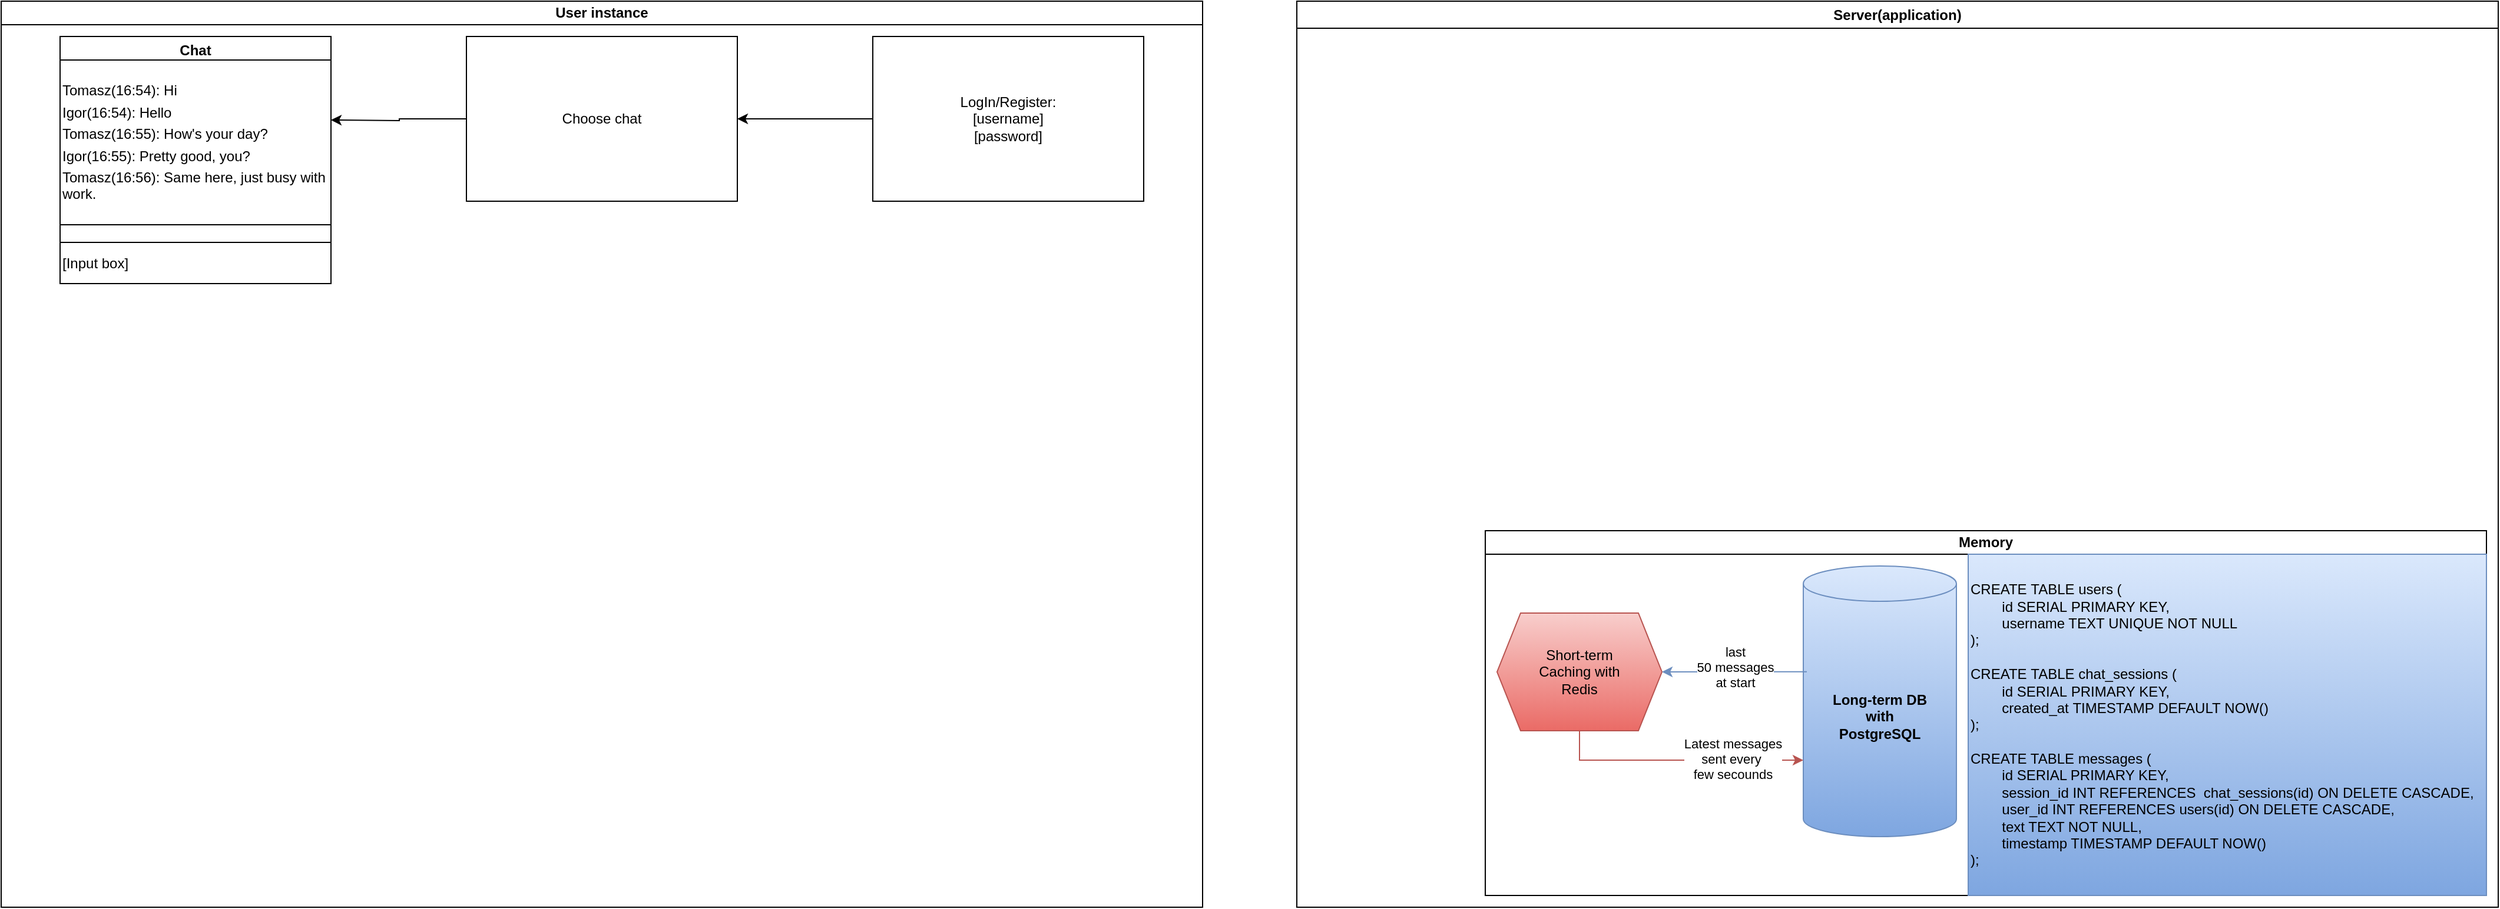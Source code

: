 <mxfile version="24.5.1" type="device">
  <diagram name="Page-1" id="5f0bae14-7c28-e335-631c-24af17079c00">
    <mxGraphModel dx="1434" dy="844" grid="1" gridSize="10" guides="1" tooltips="1" connect="1" arrows="1" fold="1" page="1" pageScale="1" pageWidth="1100" pageHeight="850" background="none" math="0" shadow="0">
      <root>
        <mxCell id="0" />
        <mxCell id="1" parent="0" />
        <mxCell id="hNGjXtIpF4mTHntng4F8-2" value="User instance" style="swimlane;whiteSpace=wrap;html=1;startSize=20;" parent="1" vertex="1">
          <mxGeometry x="40" y="40" width="1020" height="770" as="geometry">
            <mxRectangle x="120" y="80" width="110" height="30" as="alternateBounds" />
          </mxGeometry>
        </mxCell>
        <mxCell id="N1iORH_VBiGZweCO6mFe-8" value="Chat" style="swimlane;whiteSpace=wrap;html=1;" parent="hNGjXtIpF4mTHntng4F8-2" vertex="1">
          <mxGeometry x="50" y="30" width="230" height="210" as="geometry">
            <mxRectangle x="50" y="260" width="70" height="30" as="alternateBounds" />
          </mxGeometry>
        </mxCell>
        <mxCell id="hNGjXtIpF4mTHntng4F8-6" value="&lt;div style=&quot;padding-left: 0px; padding-bottom: 4px;&quot;&gt;&lt;span style=&quot;background-color: initial;&quot;&gt;Tomasz&lt;/span&gt;&lt;span style=&quot;background-color: initial;&quot;&gt;(16:54)&lt;/span&gt;&lt;span style=&quot;background-color: initial;&quot;&gt;: Hi&lt;/span&gt;&lt;br&gt;&lt;/div&gt;&lt;div style=&quot;padding-bottom: 4px;&quot;&gt;Igor&lt;span style=&quot;background-color: initial;&quot;&gt;(16:54)&lt;/span&gt;&lt;span style=&quot;background-color: initial;&quot;&gt;: Hello&lt;/span&gt;&lt;/div&gt;&lt;div&gt;&lt;div style=&quot;padding-bottom: 4px; margin-right: 0px;&quot;&gt;&lt;span style=&quot;background-color: initial;&quot;&gt;Tomasz&lt;/span&gt;&lt;span style=&quot;background-color: initial;&quot;&gt;(16:55)&lt;/span&gt;&lt;span style=&quot;background-color: initial;&quot;&gt;: How&#39;s your day?&lt;/span&gt;&lt;/div&gt;&lt;/div&gt;&lt;div&gt;&lt;div style=&quot;padding-bottom: 4px;&quot;&gt;&lt;span style=&quot;background-color: initial;&quot;&gt;Igor&lt;/span&gt;&lt;span style=&quot;background-color: initial;&quot;&gt;(16:55)&lt;/span&gt;&lt;span style=&quot;background-color: initial;&quot;&gt;: Pretty good, you?&lt;/span&gt;&lt;/div&gt;&lt;/div&gt;&lt;div&gt;&lt;div style=&quot;&quot;&gt;&lt;span style=&quot;background-color: initial;&quot;&gt;Tomasz&lt;/span&gt;&lt;span style=&quot;background-color: initial;&quot;&gt;(16:56)&lt;/span&gt;&lt;span style=&quot;background-color: initial;&quot;&gt;: Same here, just busy with work.&lt;/span&gt;&lt;/div&gt;&lt;/div&gt;" style="whiteSpace=wrap;html=1;align=left;" parent="N1iORH_VBiGZweCO6mFe-8" vertex="1">
          <mxGeometry y="20" width="230" height="140" as="geometry" />
        </mxCell>
        <mxCell id="N1iORH_VBiGZweCO6mFe-9" value="[Input box]" style="whiteSpace=wrap;html=1;align=left;" parent="N1iORH_VBiGZweCO6mFe-8" vertex="1">
          <mxGeometry y="175" width="230" height="35" as="geometry" />
        </mxCell>
        <mxCell id="N1iORH_VBiGZweCO6mFe-1" value="LogIn/Register:&lt;div&gt;[username]&lt;/div&gt;&lt;div&gt;[password]&lt;/div&gt;" style="whiteSpace=wrap;html=1;" parent="hNGjXtIpF4mTHntng4F8-2" vertex="1">
          <mxGeometry x="740" y="30" width="230" height="140" as="geometry" />
        </mxCell>
        <mxCell id="zDekBhmBuryORmEvGft8-25" value="" style="edgeStyle=orthogonalEdgeStyle;rounded=0;orthogonalLoop=1;jettySize=auto;html=1;exitX=0;exitY=0.5;exitDx=0;exitDy=0;" parent="hNGjXtIpF4mTHntng4F8-2" source="zDekBhmBuryORmEvGft8-9" edge="1">
          <mxGeometry relative="1" as="geometry">
            <mxPoint x="280" y="101" as="targetPoint" />
          </mxGeometry>
        </mxCell>
        <mxCell id="zDekBhmBuryORmEvGft8-9" value="Choose chat" style="whiteSpace=wrap;html=1;" parent="hNGjXtIpF4mTHntng4F8-2" vertex="1">
          <mxGeometry x="395" y="30" width="230" height="140" as="geometry" />
        </mxCell>
        <mxCell id="zDekBhmBuryORmEvGft8-12" value="" style="edgeStyle=orthogonalEdgeStyle;rounded=0;orthogonalLoop=1;jettySize=auto;html=1;" parent="hNGjXtIpF4mTHntng4F8-2" source="N1iORH_VBiGZweCO6mFe-1" target="zDekBhmBuryORmEvGft8-9" edge="1">
          <mxGeometry relative="1" as="geometry" />
        </mxCell>
        <mxCell id="zDekBhmBuryORmEvGft8-23" value="Server(application)" style="swimlane;whiteSpace=wrap;html=1;" parent="1" vertex="1">
          <mxGeometry x="1140" y="40" width="1020" height="770" as="geometry" />
        </mxCell>
        <mxCell id="zDekBhmBuryORmEvGft8-6" value="Memory" style="swimlane;whiteSpace=wrap;html=1;startSize=20;" parent="zDekBhmBuryORmEvGft8-23" vertex="1">
          <mxGeometry x="160" y="450" width="850" height="310" as="geometry">
            <mxRectangle x="120" y="80" width="110" height="30" as="alternateBounds" />
          </mxGeometry>
        </mxCell>
        <mxCell id="hNGjXtIpF4mTHntng4F8-4" value="&lt;div&gt;&lt;strong data-end=&quot;182&quot; data-start=&quot;168&quot;&gt;Long-term DB&lt;/strong&gt;&lt;/div&gt;&lt;div&gt;&lt;strong data-end=&quot;182&quot; data-start=&quot;168&quot;&gt;with&lt;/strong&gt;&lt;/div&gt;&lt;strong data-end=&quot;182&quot; data-start=&quot;168&quot;&gt;PostgreSQL&lt;/strong&gt;" style="shape=cylinder3;whiteSpace=wrap;html=1;boundedLbl=1;backgroundOutline=1;size=15;fillColor=#dae8fc;gradientColor=#7ea6e0;strokeColor=#6c8ebf;" parent="zDekBhmBuryORmEvGft8-6" vertex="1">
          <mxGeometry x="270" y="30" width="130" height="230" as="geometry" />
        </mxCell>
        <mxCell id="zDekBhmBuryORmEvGft8-1" value="&lt;div&gt;Short-term&lt;/div&gt;Caching with&lt;div&gt;Redis&lt;/div&gt;" style="shape=hexagon;perimeter=hexagonPerimeter2;whiteSpace=wrap;html=1;fixedSize=1;fillColor=#f8cecc;gradientColor=#ea6b66;strokeColor=#b85450;" parent="zDekBhmBuryORmEvGft8-6" vertex="1">
          <mxGeometry x="10" y="70" width="140" height="100" as="geometry" />
        </mxCell>
        <mxCell id="zDekBhmBuryORmEvGft8-2" style="edgeStyle=orthogonalEdgeStyle;rounded=0;orthogonalLoop=1;jettySize=auto;html=1;exitX=0.023;exitY=0.391;exitDx=0;exitDy=0;exitPerimeter=0;entryX=1;entryY=0.5;entryDx=0;entryDy=0;fillColor=#dae8fc;gradientColor=#7ea6e0;strokeColor=#6c8ebf;" parent="zDekBhmBuryORmEvGft8-6" source="hNGjXtIpF4mTHntng4F8-4" target="zDekBhmBuryORmEvGft8-1" edge="1">
          <mxGeometry relative="1" as="geometry" />
        </mxCell>
        <mxCell id="zDekBhmBuryORmEvGft8-3" value="last&lt;div&gt;50 messages&lt;div&gt;at start&lt;/div&gt;&lt;/div&gt;" style="edgeLabel;html=1;align=center;verticalAlign=middle;resizable=0;points=[];" parent="zDekBhmBuryORmEvGft8-2" vertex="1" connectable="0">
          <mxGeometry x="-0.008" y="-2" relative="1" as="geometry">
            <mxPoint y="-2" as="offset" />
          </mxGeometry>
        </mxCell>
        <mxCell id="hNGjXtIpF4mTHntng4F8-9" value="&lt;div&gt;&lt;span class=&quot;hljs-keyword&quot;&gt;&lt;span class=&quot;hljs-keyword&quot;&gt;CREATE&lt;/span&gt;&amp;nbsp;&lt;span class=&quot;hljs-keyword&quot;&gt;TABLE&lt;/span&gt;&amp;nbsp;users (&lt;br&gt;&lt;span style=&quot;white-space: pre;&quot;&gt;&#x9;&lt;/span&gt;id SERIAL&amp;nbsp;&lt;span class=&quot;hljs-keyword&quot;&gt;PRIMARY&lt;/span&gt;&amp;nbsp;KEY,&lt;br&gt;&lt;span style=&quot;white-space: pre;&quot;&gt;&#x9;&lt;/span&gt;username TEXT&amp;nbsp;&lt;span class=&quot;hljs-keyword&quot;&gt;UNIQUE&lt;/span&gt;&amp;nbsp;&lt;span class=&quot;hljs-keyword&quot;&gt;NOT&lt;/span&gt;&amp;nbsp;&lt;span class=&quot;hljs-keyword&quot;&gt;NULL&lt;/span&gt;&lt;br&gt;);&lt;br&gt;&lt;/span&gt;&lt;/div&gt;&lt;div&gt;&lt;span class=&quot;hljs-keyword&quot;&gt;&lt;br&gt;&lt;/span&gt;&lt;/div&gt;&lt;div&gt;&lt;span class=&quot;hljs-keyword&quot;&gt;&lt;span class=&quot;hljs-keyword&quot;&gt;CREATE&lt;/span&gt;&amp;nbsp;&lt;span class=&quot;hljs-keyword&quot;&gt;TABLE&lt;/span&gt;&amp;nbsp;chat_sessions (&lt;br&gt;&lt;span style=&quot;white-space: pre;&quot;&gt;&#x9;&lt;/span&gt;id SERIAL&amp;nbsp;&lt;span class=&quot;hljs-keyword&quot;&gt;PRIMARY&lt;/span&gt;&amp;nbsp;KEY,&lt;br&gt;&lt;span style=&quot;white-space: pre;&quot;&gt;&#x9;&lt;/span&gt;created_at&amp;nbsp;&lt;span class=&quot;hljs-type&quot;&gt;TIMESTAMP&lt;/span&gt;&amp;nbsp;&lt;span class=&quot;hljs-keyword&quot;&gt;DEFAULT&lt;/span&gt;&amp;nbsp;NOW()&lt;br&gt;);&lt;br&gt;&lt;/span&gt;&lt;/div&gt;&lt;div&gt;&lt;span class=&quot;hljs-keyword&quot;&gt;&lt;br&gt;&lt;/span&gt;&lt;/div&gt;&lt;span class=&quot;hljs-keyword&quot;&gt;CREATE&lt;/span&gt; &lt;span class=&quot;hljs-keyword&quot;&gt;TABLE&lt;/span&gt; messages (&lt;br&gt;    &lt;span style=&quot;white-space: pre;&quot;&gt;&#x9;&lt;/span&gt;id SERIAL &lt;span class=&quot;hljs-keyword&quot;&gt;PRIMARY&lt;/span&gt; KEY,&lt;br&gt;    &lt;span style=&quot;white-space: pre;&quot;&gt;&#x9;&lt;/span&gt;session_id &lt;span class=&quot;hljs-type&quot;&gt;INT&lt;/span&gt; &lt;span class=&quot;hljs-keyword&quot;&gt;REFERENCES&lt;/span&gt;&amp;nbsp; chat_sessions(id) &lt;span class=&quot;hljs-keyword&quot;&gt;ON&lt;/span&gt; &lt;span class=&quot;hljs-keyword&quot;&gt;DELETE&lt;/span&gt; CASCADE,&lt;br&gt;    &lt;span style=&quot;white-space: pre;&quot;&gt;&#x9;&lt;/span&gt;user_id &lt;span class=&quot;hljs-type&quot;&gt;INT&lt;/span&gt; &lt;span class=&quot;hljs-keyword&quot;&gt;REFERENCES&lt;/span&gt; users(id) &lt;span class=&quot;hljs-keyword&quot;&gt;ON&lt;/span&gt; &lt;span class=&quot;hljs-keyword&quot;&gt;DELETE&lt;/span&gt; CASCADE,&lt;br&gt;    &lt;span style=&quot;white-space: pre;&quot;&gt;&#x9;&lt;/span&gt;text TEXT &lt;span class=&quot;hljs-keyword&quot;&gt;NOT&lt;/span&gt; &lt;span class=&quot;hljs-keyword&quot;&gt;NULL&lt;/span&gt;,&lt;br&gt;    &lt;span class=&quot;hljs-type&quot;&gt;&lt;span style=&quot;white-space: pre;&quot;&gt;&#x9;&lt;/span&gt;timestamp&lt;/span&gt; &lt;span class=&quot;hljs-type&quot;&gt;TIMESTAMP&lt;/span&gt; &lt;span class=&quot;hljs-keyword&quot;&gt;DEFAULT&lt;/span&gt; NOW()&lt;br&gt;);" style="whiteSpace=wrap;html=1;align=left;fillColor=#dae8fc;gradientColor=#7ea6e0;strokeColor=#6c8ebf;" parent="zDekBhmBuryORmEvGft8-6" vertex="1">
          <mxGeometry x="410" y="20" width="440" height="290" as="geometry" />
        </mxCell>
        <mxCell id="zDekBhmBuryORmEvGft8-4" style="edgeStyle=orthogonalEdgeStyle;rounded=0;orthogonalLoop=1;jettySize=auto;html=1;exitX=0.5;exitY=1;exitDx=0;exitDy=0;fillColor=#f8cecc;gradientColor=#ea6b66;strokeColor=#b85450;entryX=0;entryY=0;entryDx=0;entryDy=165;entryPerimeter=0;" parent="zDekBhmBuryORmEvGft8-6" source="zDekBhmBuryORmEvGft8-1" target="hNGjXtIpF4mTHntng4F8-4" edge="1">
          <mxGeometry relative="1" as="geometry">
            <mxPoint x="270" y="-210" as="targetPoint" />
            <Array as="points">
              <mxPoint x="80" y="195" />
            </Array>
          </mxGeometry>
        </mxCell>
        <mxCell id="zDekBhmBuryORmEvGft8-5" value="Latest messages&lt;div&gt;sent every&amp;nbsp;&lt;/div&gt;&lt;div&gt;few secounds&lt;/div&gt;" style="edgeLabel;html=1;align=center;verticalAlign=middle;resizable=0;points=[];" parent="zDekBhmBuryORmEvGft8-4" vertex="1" connectable="0">
          <mxGeometry x="-0.19" y="1" relative="1" as="geometry">
            <mxPoint x="68" as="offset" />
          </mxGeometry>
        </mxCell>
      </root>
    </mxGraphModel>
  </diagram>
</mxfile>
